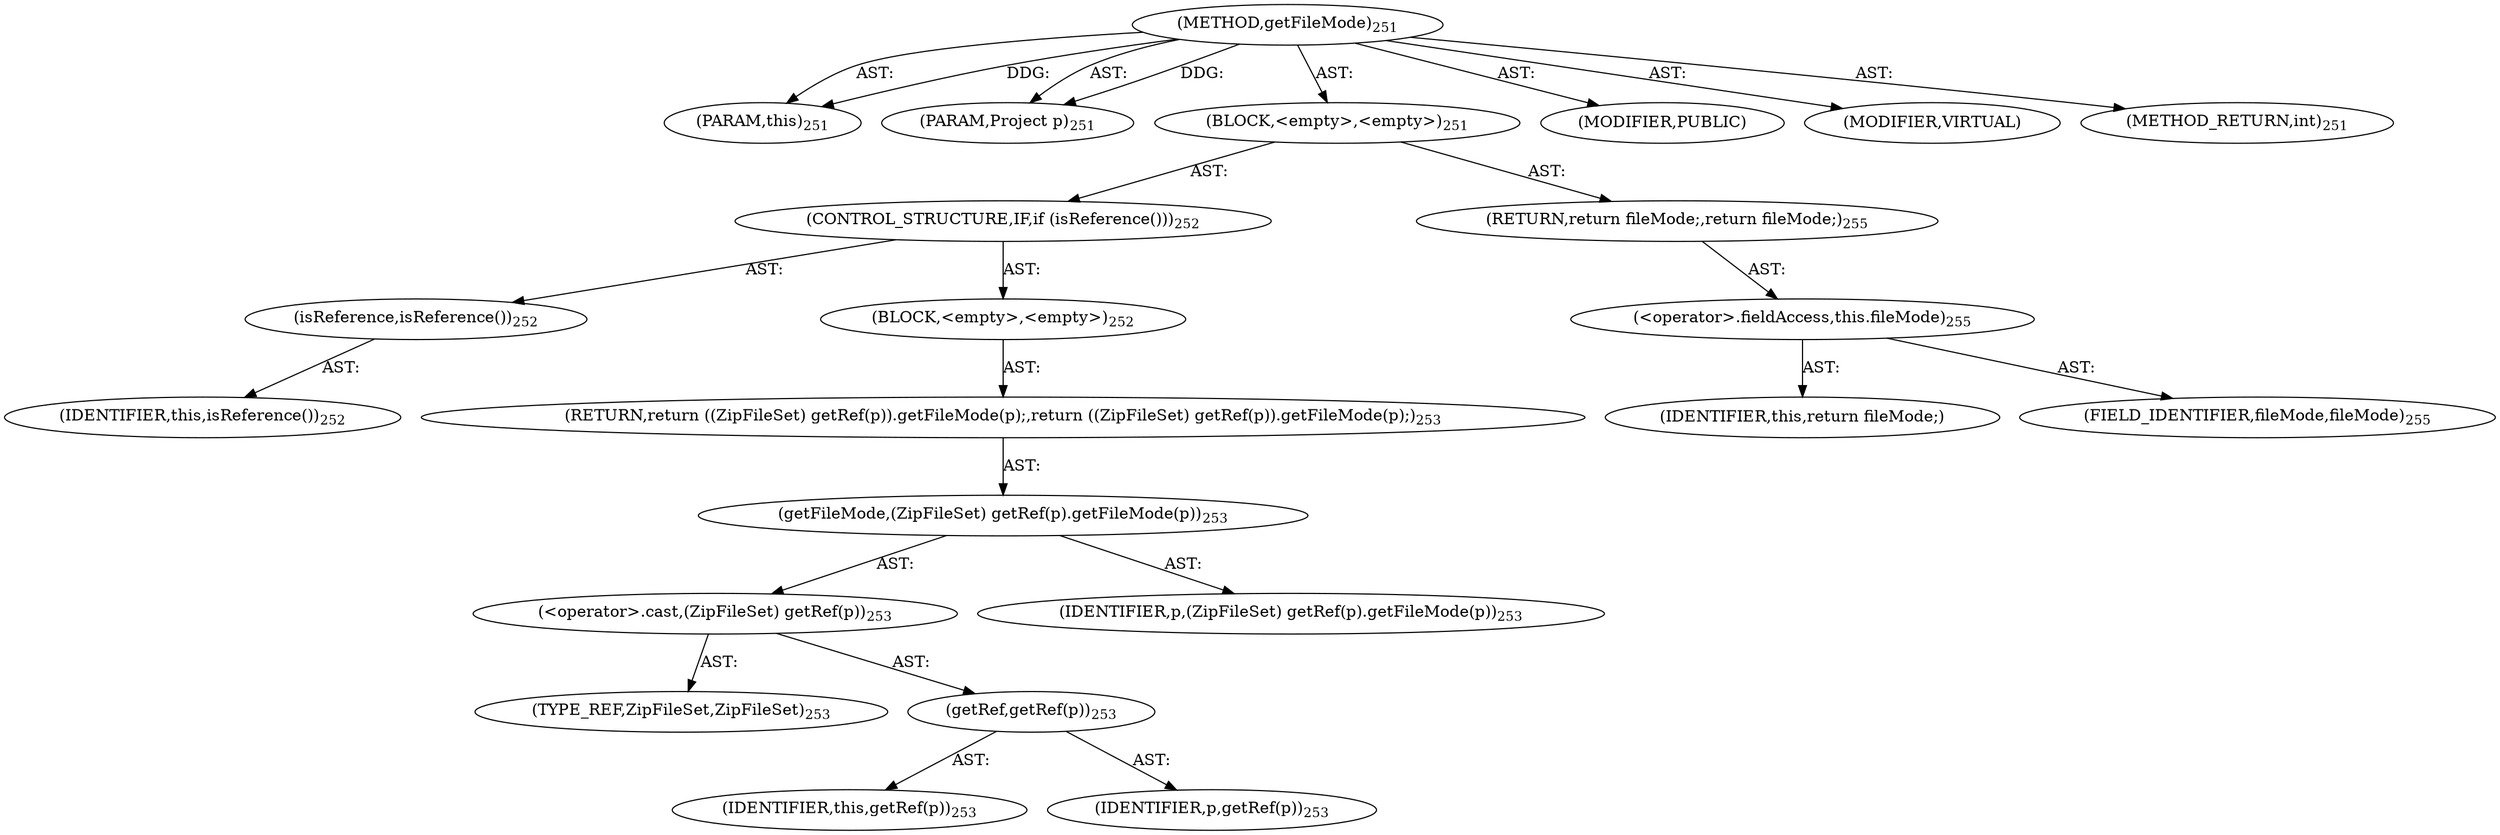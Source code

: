 digraph "getFileMode" {  
"111669149708" [label = <(METHOD,getFileMode)<SUB>251</SUB>> ]
"115964117001" [label = <(PARAM,this)<SUB>251</SUB>> ]
"115964117022" [label = <(PARAM,Project p)<SUB>251</SUB>> ]
"25769803805" [label = <(BLOCK,&lt;empty&gt;,&lt;empty&gt;)<SUB>251</SUB>> ]
"47244640269" [label = <(CONTROL_STRUCTURE,IF,if (isReference()))<SUB>252</SUB>> ]
"30064771236" [label = <(isReference,isReference())<SUB>252</SUB>> ]
"68719476753" [label = <(IDENTIFIER,this,isReference())<SUB>252</SUB>> ]
"25769803806" [label = <(BLOCK,&lt;empty&gt;,&lt;empty&gt;)<SUB>252</SUB>> ]
"146028888073" [label = <(RETURN,return ((ZipFileSet) getRef(p)).getFileMode(p);,return ((ZipFileSet) getRef(p)).getFileMode(p);)<SUB>253</SUB>> ]
"30064771237" [label = <(getFileMode,(ZipFileSet) getRef(p).getFileMode(p))<SUB>253</SUB>> ]
"30064771238" [label = <(&lt;operator&gt;.cast,(ZipFileSet) getRef(p))<SUB>253</SUB>> ]
"180388626441" [label = <(TYPE_REF,ZipFileSet,ZipFileSet)<SUB>253</SUB>> ]
"30064771239" [label = <(getRef,getRef(p))<SUB>253</SUB>> ]
"68719476754" [label = <(IDENTIFIER,this,getRef(p))<SUB>253</SUB>> ]
"68719476869" [label = <(IDENTIFIER,p,getRef(p))<SUB>253</SUB>> ]
"68719476870" [label = <(IDENTIFIER,p,(ZipFileSet) getRef(p).getFileMode(p))<SUB>253</SUB>> ]
"146028888074" [label = <(RETURN,return fileMode;,return fileMode;)<SUB>255</SUB>> ]
"30064771240" [label = <(&lt;operator&gt;.fieldAccess,this.fileMode)<SUB>255</SUB>> ]
"68719476871" [label = <(IDENTIFIER,this,return fileMode;)> ]
"55834574910" [label = <(FIELD_IDENTIFIER,fileMode,fileMode)<SUB>255</SUB>> ]
"133143986212" [label = <(MODIFIER,PUBLIC)> ]
"133143986213" [label = <(MODIFIER,VIRTUAL)> ]
"128849018892" [label = <(METHOD_RETURN,int)<SUB>251</SUB>> ]
  "111669149708" -> "115964117001"  [ label = "AST: "] 
  "111669149708" -> "115964117022"  [ label = "AST: "] 
  "111669149708" -> "25769803805"  [ label = "AST: "] 
  "111669149708" -> "133143986212"  [ label = "AST: "] 
  "111669149708" -> "133143986213"  [ label = "AST: "] 
  "111669149708" -> "128849018892"  [ label = "AST: "] 
  "25769803805" -> "47244640269"  [ label = "AST: "] 
  "25769803805" -> "146028888074"  [ label = "AST: "] 
  "47244640269" -> "30064771236"  [ label = "AST: "] 
  "47244640269" -> "25769803806"  [ label = "AST: "] 
  "30064771236" -> "68719476753"  [ label = "AST: "] 
  "25769803806" -> "146028888073"  [ label = "AST: "] 
  "146028888073" -> "30064771237"  [ label = "AST: "] 
  "30064771237" -> "30064771238"  [ label = "AST: "] 
  "30064771237" -> "68719476870"  [ label = "AST: "] 
  "30064771238" -> "180388626441"  [ label = "AST: "] 
  "30064771238" -> "30064771239"  [ label = "AST: "] 
  "30064771239" -> "68719476754"  [ label = "AST: "] 
  "30064771239" -> "68719476869"  [ label = "AST: "] 
  "146028888074" -> "30064771240"  [ label = "AST: "] 
  "30064771240" -> "68719476871"  [ label = "AST: "] 
  "30064771240" -> "55834574910"  [ label = "AST: "] 
  "111669149708" -> "115964117001"  [ label = "DDG: "] 
  "111669149708" -> "115964117022"  [ label = "DDG: "] 
}
